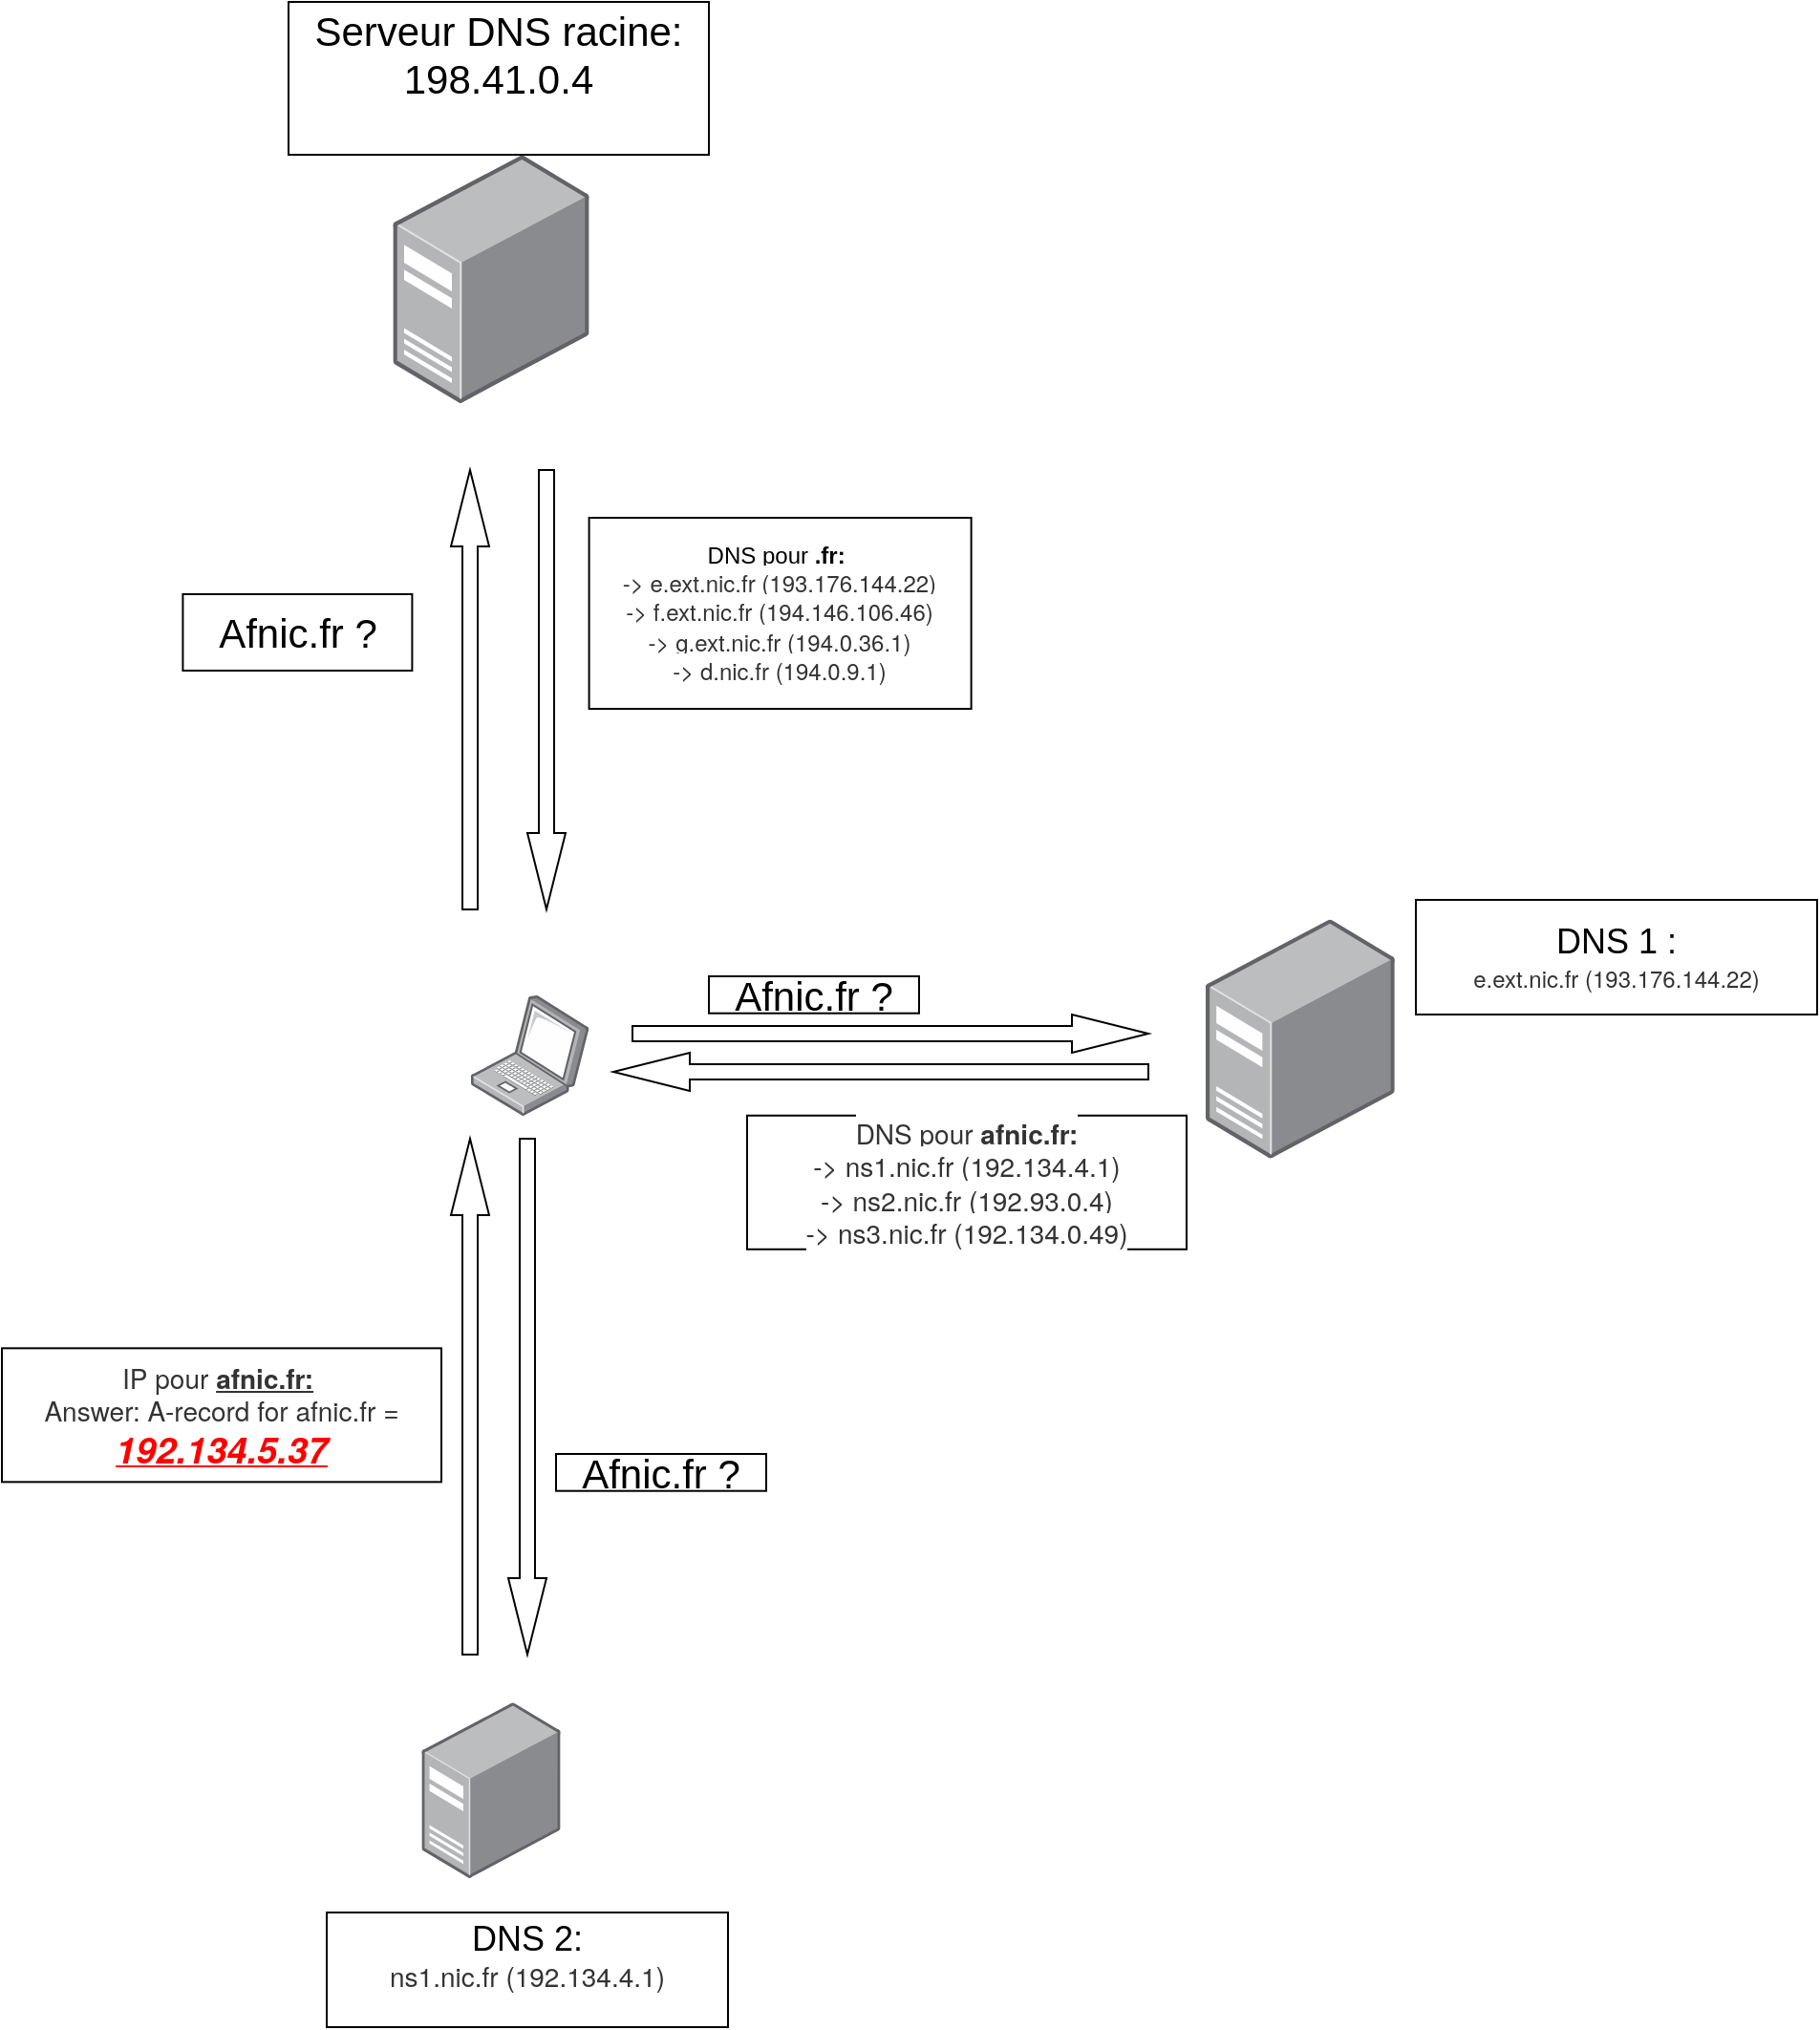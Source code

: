 <mxfile version="14.5.3" type="github">
  <diagram id="sP0UjqI8K0fCyGJ58y7y" name="Page-1">
    <mxGraphModel dx="2048" dy="1814" grid="1" gridSize="10" guides="1" tooltips="1" connect="1" arrows="1" fold="1" page="1" pageScale="1" pageWidth="827" pageHeight="1169" math="0" shadow="0">
      <root>
        <mxCell id="0" />
        <mxCell id="1" parent="0" />
        <mxCell id="m0bTc_gPcahMmfI93I_u-1" value="" style="points=[];aspect=fixed;html=1;align=center;shadow=0;dashed=0;image;image=img/lib/allied_telesis/computer_and_terminals/Laptop.svg;" vertex="1" parent="1">
          <mxGeometry x="55.3" y="270" width="62" height="62.88" as="geometry" />
        </mxCell>
        <mxCell id="m0bTc_gPcahMmfI93I_u-2" value="" style="points=[];aspect=fixed;html=1;align=center;shadow=0;dashed=0;image;image=img/lib/allied_telesis/computer_and_terminals/Server_Desktop.svg;" vertex="1" parent="1">
          <mxGeometry x="14.7" y="-170" width="102.6" height="130.05" as="geometry" />
        </mxCell>
        <mxCell id="m0bTc_gPcahMmfI93I_u-3" value="" style="points=[];aspect=fixed;html=1;align=center;shadow=0;dashed=0;image;image=img/lib/allied_telesis/computer_and_terminals/Server_Desktop.svg;" vertex="1" parent="1">
          <mxGeometry x="440" y="230" width="98.89" height="125.35" as="geometry" />
        </mxCell>
        <mxCell id="m0bTc_gPcahMmfI93I_u-4" value="" style="points=[];aspect=fixed;html=1;align=center;shadow=0;dashed=0;image;image=img/lib/allied_telesis/computer_and_terminals/Server_Desktop.svg;" vertex="1" parent="1">
          <mxGeometry x="29.7" y="640" width="72.6" height="92.03" as="geometry" />
        </mxCell>
        <mxCell id="m0bTc_gPcahMmfI93I_u-5" value="" style="html=1;shadow=0;dashed=0;align=center;verticalAlign=middle;shape=mxgraph.arrows2.arrow;dy=0.6;dx=40;notch=0;rotation=-90;" vertex="1" parent="1">
          <mxGeometry x="-60" y="100" width="230" height="20" as="geometry" />
        </mxCell>
        <mxCell id="m0bTc_gPcahMmfI93I_u-6" value="" style="html=1;shadow=0;dashed=0;align=center;verticalAlign=middle;shape=mxgraph.arrows2.arrow;dy=0.6;dx=40;notch=0;rotation=90;" vertex="1" parent="1">
          <mxGeometry x="-20.002" y="99.998" width="230" height="20" as="geometry" />
        </mxCell>
        <mxCell id="m0bTc_gPcahMmfI93I_u-7" value="" style="html=1;shadow=0;dashed=0;align=center;verticalAlign=middle;shape=mxgraph.arrows2.arrow;dy=0.6;dx=40;notch=0;rotation=0;" vertex="1" parent="1">
          <mxGeometry x="140" y="280" width="270" height="20" as="geometry" />
        </mxCell>
        <mxCell id="m0bTc_gPcahMmfI93I_u-8" value="" style="html=1;shadow=0;dashed=0;align=center;verticalAlign=middle;shape=mxgraph.arrows2.arrow;dy=0.6;dx=40;notch=0;rotation=-180;" vertex="1" parent="1">
          <mxGeometry x="130" y="300" width="280" height="20" as="geometry" />
        </mxCell>
        <mxCell id="m0bTc_gPcahMmfI93I_u-9" value="" style="html=1;shadow=0;dashed=0;align=center;verticalAlign=middle;shape=mxgraph.arrows2.arrow;dy=0.6;dx=40;notch=0;rotation=-90;" vertex="1" parent="1">
          <mxGeometry x="-80" y="470" width="270" height="20" as="geometry" />
        </mxCell>
        <mxCell id="m0bTc_gPcahMmfI93I_u-10" value="" style="html=1;shadow=0;dashed=0;align=center;verticalAlign=middle;shape=mxgraph.arrows2.arrow;dy=0.6;dx=40;notch=0;rotation=90;" vertex="1" parent="1">
          <mxGeometry x="-50" y="470" width="270" height="20" as="geometry" />
        </mxCell>
        <mxCell id="m0bTc_gPcahMmfI93I_u-11" value="&lt;font style=&quot;font-size: 12px&quot;&gt;DNS pour&lt;b&gt; &lt;u&gt;.fr&lt;/u&gt;:&lt;/b&gt;&amp;nbsp;&lt;br&gt;&lt;span style=&quot;color: rgb(51 , 51 , 51) ; font-family: &amp;#34;helvetica neue&amp;#34; , &amp;#34;helvetica&amp;#34; , &amp;#34;arial&amp;#34; , sans-serif ; background-color: rgb(255 , 255 , 255)&quot;&gt;-&amp;gt; e.ext.nic.fr (193.176.144.22)&lt;/span&gt;&lt;br style=&quot;box-sizing: border-box ; color: rgb(51 , 51 , 51) ; font-family: &amp;#34;helvetica neue&amp;#34; , &amp;#34;helvetica&amp;#34; , &amp;#34;arial&amp;#34; , sans-serif ; background-color: rgb(255 , 255 , 255)&quot;&gt;&lt;span style=&quot;color: rgb(51 , 51 , 51) ; font-family: &amp;#34;helvetica neue&amp;#34; , &amp;#34;helvetica&amp;#34; , &amp;#34;arial&amp;#34; , sans-serif ; background-color: rgb(255 , 255 , 255)&quot;&gt;-&amp;gt; f.ext.nic.fr (194.146.106.46)&lt;/span&gt;&lt;br style=&quot;box-sizing: border-box ; color: rgb(51 , 51 , 51) ; font-family: &amp;#34;helvetica neue&amp;#34; , &amp;#34;helvetica&amp;#34; , &amp;#34;arial&amp;#34; , sans-serif ; background-color: rgb(255 , 255 , 255)&quot;&gt;&lt;span style=&quot;color: rgb(51 , 51 , 51) ; font-family: &amp;#34;helvetica neue&amp;#34; , &amp;#34;helvetica&amp;#34; , &amp;#34;arial&amp;#34; , sans-serif ; background-color: rgb(255 , 255 , 255)&quot;&gt;-&amp;gt; g.ext.nic.fr (194.0.36.1)&lt;/span&gt;&lt;br style=&quot;box-sizing: border-box ; color: rgb(51 , 51 , 51) ; font-family: &amp;#34;helvetica neue&amp;#34; , &amp;#34;helvetica&amp;#34; , &amp;#34;arial&amp;#34; , sans-serif ; background-color: rgb(255 , 255 , 255)&quot;&gt;&lt;span style=&quot;color: rgb(51 , 51 , 51) ; font-family: &amp;#34;helvetica neue&amp;#34; , &amp;#34;helvetica&amp;#34; , &amp;#34;arial&amp;#34; , sans-serif ; background-color: rgb(255 , 255 , 255)&quot;&gt;-&amp;gt; d.nic.fr (194.0.9.1)&lt;/span&gt;&lt;/font&gt;" style="rounded=0;whiteSpace=wrap;html=1;" vertex="1" parent="1">
          <mxGeometry x="117.3" y="20" width="200" height="100" as="geometry" />
        </mxCell>
        <mxCell id="m0bTc_gPcahMmfI93I_u-12" value="&lt;font style=&quot;font-size: 21px&quot;&gt;Afnic.fr ?&lt;/font&gt;" style="rounded=0;whiteSpace=wrap;html=1;" vertex="1" parent="1">
          <mxGeometry x="-95.3" y="60" width="120" height="40" as="geometry" />
        </mxCell>
        <mxCell id="m0bTc_gPcahMmfI93I_u-13" value="&lt;font style=&quot;font-size: 21px&quot;&gt;Afnic.fr ?&lt;/font&gt;" style="rounded=0;whiteSpace=wrap;html=1;" vertex="1" parent="1">
          <mxGeometry x="180" y="260" width="110" height="19.35" as="geometry" />
        </mxCell>
        <mxCell id="m0bTc_gPcahMmfI93I_u-14" value="&lt;span style=&quot;color: rgb(51 , 51 , 51) ; font-family: &amp;#34;helvetica neue&amp;#34; , &amp;#34;helvetica&amp;#34; , &amp;#34;arial&amp;#34; , sans-serif ; font-size: 14px ; background-color: rgb(255 , 255 , 255)&quot;&gt;DNS pour &lt;b&gt;&lt;u&gt;afnic.fr:&lt;/u&gt;&lt;/b&gt;&lt;br&gt;-&amp;gt; ns1.nic.fr (192.134.4.1)&lt;/span&gt;&lt;br style=&quot;box-sizing: border-box ; color: rgb(51 , 51 , 51) ; font-family: &amp;#34;helvetica neue&amp;#34; , &amp;#34;helvetica&amp;#34; , &amp;#34;arial&amp;#34; , sans-serif ; font-size: 14px ; background-color: rgb(255 , 255 , 255)&quot;&gt;&lt;span style=&quot;color: rgb(51 , 51 , 51) ; font-family: &amp;#34;helvetica neue&amp;#34; , &amp;#34;helvetica&amp;#34; , &amp;#34;arial&amp;#34; , sans-serif ; font-size: 14px ; background-color: rgb(255 , 255 , 255)&quot;&gt;-&amp;gt; ns2.nic.fr (192.93.0.4)&lt;/span&gt;&lt;br style=&quot;box-sizing: border-box ; color: rgb(51 , 51 , 51) ; font-family: &amp;#34;helvetica neue&amp;#34; , &amp;#34;helvetica&amp;#34; , &amp;#34;arial&amp;#34; , sans-serif ; font-size: 14px ; background-color: rgb(255 , 255 , 255)&quot;&gt;&lt;span style=&quot;color: rgb(51 , 51 , 51) ; font-family: &amp;#34;helvetica neue&amp;#34; , &amp;#34;helvetica&amp;#34; , &amp;#34;arial&amp;#34; , sans-serif ; font-size: 14px ; background-color: rgb(255 , 255 , 255)&quot;&gt;-&amp;gt; ns3.nic.fr (192.134.0.49)&lt;/span&gt;" style="rounded=0;whiteSpace=wrap;html=1;" vertex="1" parent="1">
          <mxGeometry x="200" y="332.88" width="230" height="70" as="geometry" />
        </mxCell>
        <mxCell id="m0bTc_gPcahMmfI93I_u-17" value="&lt;font style=&quot;font-size: 21px&quot;&gt;Afnic.fr ?&lt;/font&gt;" style="rounded=0;whiteSpace=wrap;html=1;" vertex="1" parent="1">
          <mxGeometry x="100" y="510" width="110" height="19.35" as="geometry" />
        </mxCell>
        <mxCell id="m0bTc_gPcahMmfI93I_u-18" value="&lt;span style=&quot;font-family: &amp;#34;helvetica neue&amp;#34; , &amp;#34;helvetica&amp;#34; , &amp;#34;arial&amp;#34; , sans-serif ; background-color: rgb(255 , 255 , 255)&quot;&gt;&lt;span style=&quot;color: rgb(51 , 51 , 51) ; font-size: 14px&quot;&gt;IP pour &lt;/span&gt;&lt;b style=&quot;color: rgb(51 , 51 , 51) ; font-size: 14px&quot;&gt;&lt;u&gt;afnic.fr:&lt;/u&gt;&lt;/b&gt;&lt;span style=&quot;color: rgb(51 , 51 , 51) ; font-size: 14px&quot;&gt;&amp;nbsp;&lt;/span&gt;&lt;br&gt;&lt;span style=&quot;color: rgb(51 , 51 , 51) ; font-size: 14px&quot;&gt;Answer: A-record for afnic.fr = &lt;/span&gt;&lt;b&gt;&lt;font style=&quot;font-size: 19px&quot; color=&quot;#ff0000&quot;&gt;&lt;u&gt;&lt;i&gt;192.134.5.37&lt;/i&gt;&lt;/u&gt;&lt;/font&gt;&lt;/b&gt;&lt;/span&gt;" style="rounded=0;whiteSpace=wrap;html=1;" vertex="1" parent="1">
          <mxGeometry x="-190" y="454.67" width="230" height="70" as="geometry" />
        </mxCell>
        <mxCell id="m0bTc_gPcahMmfI93I_u-19" value="&lt;font style=&quot;font-size: 21px&quot;&gt;Serveur DNS racine:&lt;br&gt;198.41.0.4&lt;br&gt;&lt;br&gt;&lt;/font&gt;" style="rounded=0;whiteSpace=wrap;html=1;" vertex="1" parent="1">
          <mxGeometry x="-40" y="-250" width="220" height="80" as="geometry" />
        </mxCell>
        <mxCell id="m0bTc_gPcahMmfI93I_u-20" value="&lt;font&gt;&lt;font style=&quot;font-size: 18px&quot;&gt;DNS 1 :&lt;/font&gt;&lt;br&gt;&lt;span style=&quot;font-size: 12px ; color: rgb(51 , 51 , 51) ; font-family: &amp;#34;helvetica neue&amp;#34; , &amp;#34;helvetica&amp;#34; , &amp;#34;arial&amp;#34; , sans-serif ; background-color: rgb(255 , 255 , 255)&quot;&gt;e.ext.nic.fr (193.176.144.22)&lt;/span&gt;&lt;br&gt;&lt;/font&gt;" style="rounded=0;whiteSpace=wrap;html=1;" vertex="1" parent="1">
          <mxGeometry x="550" y="220" width="210" height="60" as="geometry" />
        </mxCell>
        <mxCell id="m0bTc_gPcahMmfI93I_u-21" value="&lt;font&gt;&lt;font style=&quot;font-size: 18px&quot;&gt;DNS 2:&lt;br&gt;&lt;/font&gt;&lt;span style=&quot;color: rgb(51 , 51 , 51) ; font-family: &amp;#34;helvetica neue&amp;#34; , &amp;#34;helvetica&amp;#34; , &amp;#34;arial&amp;#34; , sans-serif ; font-size: 14px ; background-color: rgb(255 , 255 , 255)&quot;&gt;ns1.nic.fr (192.134.4.1)&lt;/span&gt;&lt;br style=&quot;box-sizing: border-box ; color: rgb(51 , 51 , 51) ; font-family: &amp;#34;helvetica neue&amp;#34; , &amp;#34;helvetica&amp;#34; , &amp;#34;arial&amp;#34; , sans-serif ; font-size: 14px ; background-color: rgb(255 , 255 , 255)&quot;&gt;&lt;br&gt;&lt;/font&gt;" style="rounded=0;whiteSpace=wrap;html=1;" vertex="1" parent="1">
          <mxGeometry x="-20" y="750" width="210" height="60" as="geometry" />
        </mxCell>
      </root>
    </mxGraphModel>
  </diagram>
</mxfile>
